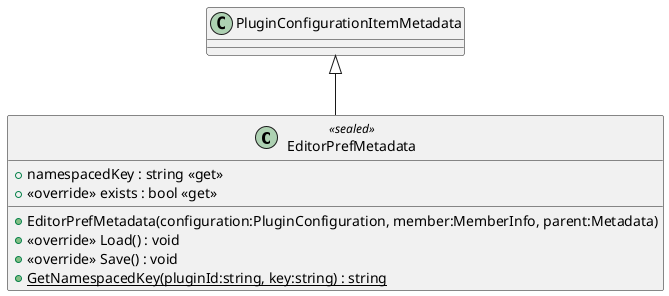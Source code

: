 @startuml
class EditorPrefMetadata <<sealed>> {
    + EditorPrefMetadata(configuration:PluginConfiguration, member:MemberInfo, parent:Metadata)
    + namespacedKey : string <<get>>
    + <<override>> exists : bool <<get>>
    + <<override>> Load() : void
    + <<override>> Save() : void
    + {static} GetNamespacedKey(pluginId:string, key:string) : string
}
PluginConfigurationItemMetadata <|-- EditorPrefMetadata
@enduml
